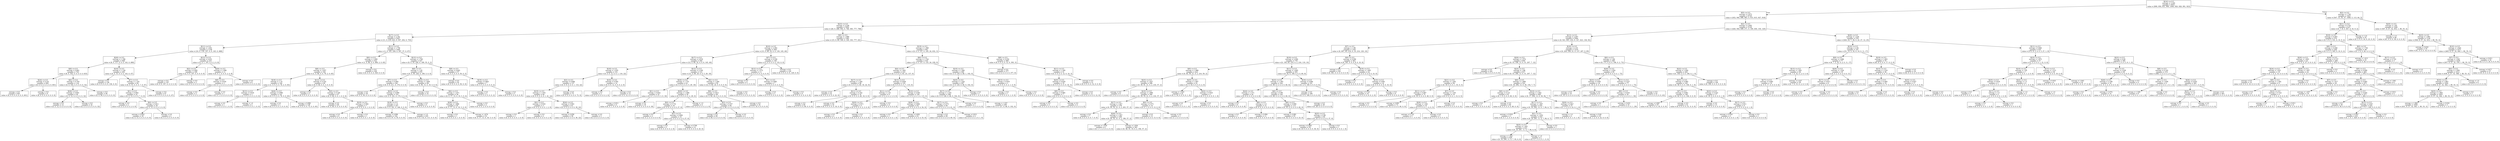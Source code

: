 digraph Tree {
node [shape=box] ;
0 [label="X[14] <= 0.5\nentropy = 3.169\nsamples = 8551\nvalue = [999, 959, 931, 900, 1000, 920, 928, 991, 923]"] ;
1 [label="X[5] <= 0.5\nentropy = 2.973\nsamples = 6730\nvalue = [452, 944, 896, 863, 0, 915, 815, 927, 918]"] ;
0 -> 1 [labeldistance=2.5, labelangle=45, headlabel="True"] ;
2 [label="X[23] <= 0.5\nentropy = 2.538\nsamples = 3592\nvalue = [26, 0, 288, 592, 0, 746, 365, 777, 798]"] ;
1 -> 2 ;
3 [label="X[17] <= 0.5\nentropy = 2.181\nsamples = 2207\nvalue = [11, 0, 219, 423, 0, 597, 202, 0, 755]"] ;
2 -> 3 ;
4 [label="X[11] <= 0.5\nentropy = 1.651\nsamples = 1158\nvalue = [10, 0, 118, 197, 0, 0, 145, 0, 688]"] ;
3 -> 4 ;
5 [label="X[20] <= 0.5\nentropy = 1.186\nsamples = 948\nvalue = [8, 0, 117, 0, 0, 0, 143, 0, 680]"] ;
4 -> 5 ;
6 [label="X[8] <= 0.5\nentropy = 0.661\nsamples = 743\nvalue = [8, 0, 102, 0, 0, 0, 0, 0, 633]"] ;
5 -> 6 ;
7 [label="X[24] <= 0.5\nentropy = 0.101\nsamples = 609\nvalue = [8, 0, 0, 0, 0, 0, 0, 0, 601]"] ;
6 -> 7 ;
8 [label="entropy = 0.0\nsamples = 601\nvalue = [0, 0, 0, 0, 0, 0, 0, 0, 601]"] ;
7 -> 8 ;
9 [label="entropy = 0.0\nsamples = 8\nvalue = [8, 0, 0, 0, 0, 0, 0, 0, 0]"] ;
7 -> 9 ;
10 [label="X[4] <= 0.5\nentropy = 0.793\nsamples = 134\nvalue = [0, 0, 102, 0, 0, 0, 0, 0, 32]"] ;
6 -> 10 ;
11 [label="X[26] <= 0.5\nentropy = 0.845\nsamples = 44\nvalue = [0, 0, 12, 0, 0, 0, 0, 0, 32]"] ;
10 -> 11 ;
12 [label="entropy = 0.0\nsamples = 12\nvalue = [0, 0, 12, 0, 0, 0, 0, 0, 0]"] ;
11 -> 12 ;
13 [label="entropy = 0.0\nsamples = 32\nvalue = [0, 0, 0, 0, 0, 0, 0, 0, 32]"] ;
11 -> 13 ;
14 [label="entropy = 0.0\nsamples = 90\nvalue = [0, 0, 90, 0, 0, 0, 0, 0, 0]"] ;
10 -> 14 ;
15 [label="X[16] <= 0.5\nentropy = 1.126\nsamples = 205\nvalue = [0, 0, 15, 0, 0, 0, 143, 0, 47]"] ;
5 -> 15 ;
16 [label="entropy = 0.0\nsamples = 136\nvalue = [0, 0, 0, 0, 0, 0, 136, 0, 0]"] ;
15 -> 16 ;
17 [label="X[7] <= 0.5\nentropy = 1.191\nsamples = 69\nvalue = [0, 0, 15, 0, 0, 0, 7, 0, 47]"] ;
15 -> 17 ;
18 [label="X[1] <= 0.5\nentropy = 0.902\nsamples = 22\nvalue = [0, 0, 15, 0, 0, 0, 7, 0, 0]"] ;
17 -> 18 ;
19 [label="entropy = 0.0\nsamples = 2\nvalue = [0, 0, 0, 0, 0, 0, 2, 0, 0]"] ;
18 -> 19 ;
20 [label="X[4] <= 0.5\nentropy = 0.811\nsamples = 20\nvalue = [0, 0, 15, 0, 0, 0, 5, 0, 0]"] ;
18 -> 20 ;
21 [label="entropy = 0.852\nsamples = 18\nvalue = [0, 0, 13, 0, 0, 0, 5, 0, 0]"] ;
20 -> 21 ;
22 [label="entropy = 0.0\nsamples = 2\nvalue = [0, 0, 2, 0, 0, 0, 0, 0, 0]"] ;
20 -> 22 ;
23 [label="entropy = 0.0\nsamples = 47\nvalue = [0, 0, 0, 0, 0, 0, 0, 0, 47]"] ;
17 -> 23 ;
24 [label="X[12] <= 0.5\nentropy = 0.431\nsamples = 210\nvalue = [2, 0, 1, 197, 0, 0, 2, 0, 8]"] ;
4 -> 24 ;
25 [label="X[2] <= 0.5\nentropy = 0.081\nsamples = 199\nvalue = [2, 0, 0, 197, 0, 0, 0, 0, 0]"] ;
24 -> 25 ;
26 [label="entropy = 0.0\nsamples = 197\nvalue = [0, 0, 0, 197, 0, 0, 0, 0, 0]"] ;
25 -> 26 ;
27 [label="entropy = 0.0\nsamples = 2\nvalue = [2, 0, 0, 0, 0, 0, 0, 0, 0]"] ;
25 -> 27 ;
28 [label="X[26] <= 0.5\nentropy = 1.096\nsamples = 11\nvalue = [0, 0, 1, 0, 0, 0, 2, 0, 8]"] ;
24 -> 28 ;
29 [label="X[8] <= 0.5\nentropy = 0.918\nsamples = 3\nvalue = [0, 0, 1, 0, 0, 0, 2, 0, 0]"] ;
28 -> 29 ;
30 [label="entropy = 0.0\nsamples = 2\nvalue = [0, 0, 0, 0, 0, 0, 2, 0, 0]"] ;
29 -> 30 ;
31 [label="entropy = 0.0\nsamples = 1\nvalue = [0, 0, 1, 0, 0, 0, 0, 0, 0]"] ;
29 -> 31 ;
32 [label="entropy = 0.0\nsamples = 8\nvalue = [0, 0, 0, 0, 0, 0, 0, 0, 8]"] ;
28 -> 32 ;
33 [label="X[11] <= 0.5\nentropy = 1.756\nsamples = 1049\nvalue = [1, 0, 101, 226, 0, 597, 57, 0, 67]"] ;
3 -> 33 ;
34 [label="X[0] <= 0.5\nentropy = 1.009\nsamples = 522\nvalue = [1, 0, 46, 0, 0, 408, 2, 0, 65]"] ;
33 -> 34 ;
35 [label="X[8] <= 0.5\nentropy = 1.657\nsamples = 193\nvalue = [1, 0, 46, 0, 0, 79, 2, 0, 65]"] ;
34 -> 35 ;
36 [label="X[18] <= 0.5\nentropy = 1.14\nsamples = 144\nvalue = [1, 0, 0, 0, 0, 76, 2, 0, 65]"] ;
35 -> 36 ;
37 [label="X[13] <= 0.5\nentropy = 0.918\nsamples = 3\nvalue = [1, 0, 0, 0, 0, 0, 2, 0, 0]"] ;
36 -> 37 ;
38 [label="entropy = 0.0\nsamples = 1\nvalue = [0, 0, 0, 0, 0, 0, 1, 0, 0]"] ;
37 -> 38 ;
39 [label="entropy = 1.0\nsamples = 2\nvalue = [1, 0, 0, 0, 0, 0, 1, 0, 0]"] ;
37 -> 39 ;
40 [label="X[26] <= 0.5\nentropy = 0.996\nsamples = 141\nvalue = [0, 0, 0, 0, 0, 76, 0, 0, 65]"] ;
36 -> 40 ;
41 [label="entropy = 0.0\nsamples = 3\nvalue = [0, 0, 0, 0, 0, 3, 0, 0, 0]"] ;
40 -> 41 ;
42 [label="entropy = 0.998\nsamples = 138\nvalue = [0, 0, 0, 0, 0, 73, 0, 0, 65]"] ;
40 -> 42 ;
43 [label="X[12] <= 0.5\nentropy = 0.332\nsamples = 49\nvalue = [0, 0, 46, 0, 0, 3, 0, 0, 0]"] ;
35 -> 43 ;
44 [label="entropy = 0.0\nsamples = 2\nvalue = [0, 0, 0, 0, 0, 2, 0, 0, 0]"] ;
43 -> 44 ;
45 [label="X[3] <= 0.5\nentropy = 0.149\nsamples = 47\nvalue = [0, 0, 46, 0, 0, 1, 0, 0, 0]"] ;
43 -> 45 ;
46 [label="entropy = 0.0\nsamples = 40\nvalue = [0, 0, 40, 0, 0, 0, 0, 0, 0]"] ;
45 -> 46 ;
47 [label="X[19] <= 0.5\nentropy = 0.592\nsamples = 7\nvalue = [0, 0, 6, 0, 0, 1, 0, 0, 0]"] ;
45 -> 47 ;
48 [label="entropy = 0.0\nsamples = 6\nvalue = [0, 0, 6, 0, 0, 0, 0, 0, 0]"] ;
47 -> 48 ;
49 [label="entropy = 0.0\nsamples = 1\nvalue = [0, 0, 0, 0, 0, 1, 0, 0, 0]"] ;
47 -> 49 ;
50 [label="entropy = 0.0\nsamples = 329\nvalue = [0, 0, 0, 0, 0, 329, 0, 0, 0]"] ;
34 -> 50 ;
51 [label="X[13] <= 0.5\nentropy = 1.765\nsamples = 527\nvalue = [0, 0, 55, 226, 0, 189, 55, 0, 2]"] ;
33 -> 51 ;
52 [label="X[8] <= 0.5\nentropy = 1.45\nsamples = 470\nvalue = [0, 0, 50, 226, 0, 189, 5, 0, 0]"] ;
51 -> 52 ;
53 [label="X[7] <= 0.5\nentropy = 0.992\nsamples = 381\nvalue = [0, 0, 0, 211, 0, 170, 0, 0, 0]"] ;
52 -> 53 ;
54 [label="entropy = 0.0\nsamples = 50\nvalue = [0, 0, 0, 50, 0, 0, 0, 0, 0]"] ;
53 -> 54 ;
55 [label="X[25] <= 0.5\nentropy = 0.999\nsamples = 331\nvalue = [0, 0, 0, 161, 0, 170, 0, 0, 0]"] ;
53 -> 55 ;
56 [label="X[18] <= 0.5\nentropy = 1.0\nsamples = 327\nvalue = [0, 0, 0, 161, 0, 166, 0, 0, 0]"] ;
55 -> 56 ;
57 [label="entropy = 0.996\nsamples = 102\nvalue = [0, 0, 0, 47, 0, 55, 0, 0, 0]"] ;
56 -> 57 ;
58 [label="entropy = 1.0\nsamples = 225\nvalue = [0, 0, 0, 114, 0, 111, 0, 0, 0]"] ;
56 -> 58 ;
59 [label="entropy = 0.0\nsamples = 4\nvalue = [0, 0, 0, 0, 0, 4, 0, 0, 0]"] ;
55 -> 59 ;
60 [label="X[22] <= 0.5\nentropy = 1.609\nsamples = 89\nvalue = [0, 0, 50, 15, 0, 19, 5, 0, 0]"] ;
52 -> 60 ;
61 [label="entropy = 0.0\nsamples = 33\nvalue = [0, 0, 33, 0, 0, 0, 0, 0, 0]"] ;
60 -> 61 ;
62 [label="X[4] <= 0.5\nentropy = 1.871\nsamples = 56\nvalue = [0, 0, 17, 15, 0, 19, 5, 0, 0]"] ;
60 -> 62 ;
63 [label="X[26] <= 0.5\nentropy = 1.868\nsamples = 54\nvalue = [0, 0, 17, 13, 0, 19, 5, 0, 0]"] ;
62 -> 63 ;
64 [label="entropy = 0.0\nsamples = 1\nvalue = [0, 0, 0, 0, 0, 1, 0, 0, 0]"] ;
63 -> 64 ;
65 [label="entropy = 1.874\nsamples = 53\nvalue = [0, 0, 17, 13, 0, 18, 5, 0, 0]"] ;
63 -> 65 ;
66 [label="entropy = 0.0\nsamples = 2\nvalue = [0, 0, 0, 2, 0, 0, 0, 0, 0]"] ;
62 -> 66 ;
67 [label="X[8] <= 0.5\nentropy = 0.643\nsamples = 57\nvalue = [0, 0, 5, 0, 0, 0, 50, 0, 2]"] ;
51 -> 67 ;
68 [label="entropy = 0.0\nsamples = 50\nvalue = [0, 0, 0, 0, 0, 0, 50, 0, 0]"] ;
67 -> 68 ;
69 [label="X[19] <= 0.5\nentropy = 0.863\nsamples = 7\nvalue = [0, 0, 5, 0, 0, 0, 0, 0, 2]"] ;
67 -> 69 ;
70 [label="entropy = 0.0\nsamples = 2\nvalue = [0, 0, 0, 0, 0, 0, 0, 0, 2]"] ;
69 -> 70 ;
71 [label="entropy = 0.0\nsamples = 5\nvalue = [0, 0, 5, 0, 0, 0, 0, 0, 0]"] ;
69 -> 71 ;
72 [label="X[0] <= 0.5\nentropy = 1.989\nsamples = 1385\nvalue = [15, 0, 69, 169, 0, 149, 163, 777, 43]"] ;
2 -> 72 ;
73 [label="X[10] <= 0.5\nentropy = 2.282\nsamples = 444\nvalue = [15, 0, 69, 32, 0, 4, 139, 145, 40]"] ;
72 -> 73 ;
74 [label="X[17] <= 0.5\nentropy = 2.018\nsamples = 304\nvalue = [12, 0, 69, 32, 0, 0, 6, 145, 40]"] ;
73 -> 74 ;
75 [label="X[18] <= 0.5\nentropy = 1.035\nsamples = 151\nvalue = [0, 0, 0, 12, 0, 0, 1, 116, 22]"] ;
74 -> 75 ;
76 [label="X[3] <= 0.5\nentropy = 0.696\nsamples = 137\nvalue = [0, 0, 0, 0, 0, 0, 1, 114, 22]"] ;
75 -> 76 ;
77 [label="X[19] <= 0.5\nentropy = 1.035\nsamples = 64\nvalue = [0, 0, 0, 0, 0, 0, 1, 41, 22]"] ;
76 -> 77 ;
78 [label="X[2] <= 0.5\nentropy = 0.918\nsamples = 3\nvalue = [0, 0, 0, 0, 0, 0, 1, 2, 0]"] ;
77 -> 78 ;
79 [label="entropy = 0.0\nsamples = 1\nvalue = [0, 0, 0, 0, 0, 0, 1, 0, 0]"] ;
78 -> 79 ;
80 [label="entropy = 0.0\nsamples = 2\nvalue = [0, 0, 0, 0, 0, 0, 0, 2, 0]"] ;
78 -> 80 ;
81 [label="X[24] <= 0.5\nentropy = 0.943\nsamples = 61\nvalue = [0, 0, 0, 0, 0, 0, 0, 39, 22]"] ;
77 -> 81 ;
82 [label="entropy = 0.958\nsamples = 58\nvalue = [0, 0, 0, 0, 0, 0, 0, 36, 22]"] ;
81 -> 82 ;
83 [label="entropy = 0.0\nsamples = 3\nvalue = [0, 0, 0, 0, 0, 0, 0, 3, 0]"] ;
81 -> 83 ;
84 [label="entropy = 0.0\nsamples = 73\nvalue = [0, 0, 0, 0, 0, 0, 0, 73, 0]"] ;
76 -> 84 ;
85 [label="X[16] <= 0.5\nentropy = 0.592\nsamples = 14\nvalue = [0, 0, 0, 12, 0, 0, 0, 2, 0]"] ;
75 -> 85 ;
86 [label="entropy = 0.0\nsamples = 2\nvalue = [0, 0, 0, 0, 0, 0, 0, 2, 0]"] ;
85 -> 86 ;
87 [label="entropy = 0.0\nsamples = 12\nvalue = [0, 0, 0, 12, 0, 0, 0, 0, 0]"] ;
85 -> 87 ;
88 [label="X[12] <= 0.5\nentropy = 2.169\nsamples = 153\nvalue = [12, 0, 69, 20, 0, 0, 5, 29, 18]"] ;
74 -> 88 ;
89 [label="X[24] <= 0.5\nentropy = 1.733\nsamples = 61\nvalue = [0, 0, 9, 0, 0, 0, 5, 29, 18]"] ;
88 -> 89 ;
90 [label="X[1] <= 0.5\nentropy = 0.832\nsamples = 22\nvalue = [0, 0, 1, 0, 0, 0, 3, 0, 18]"] ;
89 -> 90 ;
91 [label="entropy = 0.811\nsamples = 4\nvalue = [0, 0, 1, 0, 0, 0, 3, 0, 0]"] ;
90 -> 91 ;
92 [label="entropy = 0.0\nsamples = 18\nvalue = [0, 0, 0, 0, 0, 0, 0, 0, 18]"] ;
90 -> 92 ;
93 [label="X[20] <= 0.5\nentropy = 1.006\nsamples = 39\nvalue = [0, 0, 8, 0, 0, 0, 2, 29, 0]"] ;
89 -> 93 ;
94 [label="X[4] <= 0.5\nentropy = 0.776\nsamples = 35\nvalue = [0, 0, 8, 0, 0, 0, 0, 27, 0]"] ;
93 -> 94 ;
95 [label="entropy = 0.0\nsamples = 2\nvalue = [0, 0, 2, 0, 0, 0, 0, 0, 0]"] ;
94 -> 95 ;
96 [label="X[1] <= 0.5\nentropy = 0.684\nsamples = 33\nvalue = [0, 0, 6, 0, 0, 0, 0, 27, 0]"] ;
94 -> 96 ;
97 [label="entropy = 0.0\nsamples = 2\nvalue = [0, 0, 0, 0, 0, 0, 0, 2, 0]"] ;
96 -> 97 ;
98 [label="entropy = 0.709\nsamples = 31\nvalue = [0, 0, 6, 0, 0, 0, 0, 25, 0]"] ;
96 -> 98 ;
99 [label="entropy = 1.0\nsamples = 4\nvalue = [0, 0, 0, 0, 0, 0, 2, 2, 0]"] ;
93 -> 99 ;
100 [label="X[2] <= 0.5\nentropy = 1.264\nsamples = 92\nvalue = [12, 0, 60, 20, 0, 0, 0, 0, 0]"] ;
88 -> 100 ;
101 [label="X[6] <= 0.5\nentropy = 0.811\nsamples = 80\nvalue = [0, 0, 60, 20, 0, 0, 0, 0, 0]"] ;
100 -> 101 ;
102 [label="X[3] <= 0.5\nentropy = 0.337\nsamples = 64\nvalue = [0, 0, 60, 4, 0, 0, 0, 0, 0]"] ;
101 -> 102 ;
103 [label="entropy = 0.0\nsamples = 60\nvalue = [0, 0, 60, 0, 0, 0, 0, 0, 0]"] ;
102 -> 103 ;
104 [label="entropy = 0.0\nsamples = 4\nvalue = [0, 0, 0, 4, 0, 0, 0, 0, 0]"] ;
102 -> 104 ;
105 [label="entropy = 0.0\nsamples = 16\nvalue = [0, 0, 0, 16, 0, 0, 0, 0, 0]"] ;
101 -> 105 ;
106 [label="entropy = 0.0\nsamples = 12\nvalue = [12, 0, 0, 0, 0, 0, 0, 0, 0]"] ;
100 -> 106 ;
107 [label="X[7] <= 0.5\nentropy = 0.336\nsamples = 140\nvalue = [3, 0, 0, 0, 0, 4, 133, 0, 0]"] ;
73 -> 107 ;
108 [label="X[12] <= 0.5\nentropy = 1.573\nsamples = 11\nvalue = [3, 0, 0, 0, 0, 4, 4, 0, 0]"] ;
107 -> 108 ;
109 [label="entropy = 0.0\nsamples = 4\nvalue = [0, 0, 0, 0, 0, 4, 0, 0, 0]"] ;
108 -> 109 ;
110 [label="X[1] <= 0.5\nentropy = 0.985\nsamples = 7\nvalue = [3, 0, 0, 0, 0, 0, 4, 0, 0]"] ;
108 -> 110 ;
111 [label="entropy = 0.0\nsamples = 3\nvalue = [3, 0, 0, 0, 0, 0, 0, 0, 0]"] ;
110 -> 111 ;
112 [label="entropy = 0.0\nsamples = 4\nvalue = [0, 0, 0, 0, 0, 0, 4, 0, 0]"] ;
110 -> 112 ;
113 [label="entropy = 0.0\nsamples = 129\nvalue = [0, 0, 0, 0, 0, 0, 129, 0, 0]"] ;
107 -> 113 ;
114 [label="X[19] <= 0.5\nentropy = 1.368\nsamples = 941\nvalue = [0, 0, 0, 137, 0, 145, 24, 632, 3]"] ;
72 -> 114 ;
115 [label="X[6] <= 0.5\nentropy = 1.724\nsamples = 533\nvalue = [0, 0, 0, 137, 0, 133, 24, 239, 0]"] ;
114 -> 115 ;
116 [label="X[4] <= 0.5\nentropy = 1.461\nsamples = 233\nvalue = [0, 0, 0, 8, 0, 65, 23, 137, 0]"] ;
115 -> 116 ;
117 [label="X[17] <= 0.5\nentropy = 1.344\nsamples = 98\nvalue = [0, 0, 0, 0, 0, 60, 16, 22, 0]"] ;
116 -> 117 ;
118 [label="entropy = 0.0\nsamples = 22\nvalue = [0, 0, 0, 0, 0, 0, 0, 22, 0]"] ;
117 -> 118 ;
119 [label="X[11] <= 0.5\nentropy = 0.742\nsamples = 76\nvalue = [0, 0, 0, 0, 0, 60, 16, 0, 0]"] ;
117 -> 119 ;
120 [label="entropy = 0.0\nsamples = 60\nvalue = [0, 0, 0, 0, 0, 60, 0, 0, 0]"] ;
119 -> 120 ;
121 [label="entropy = 0.0\nsamples = 16\nvalue = [0, 0, 0, 0, 0, 0, 16, 0, 0]"] ;
119 -> 121 ;
122 [label="X[13] <= 0.5\nentropy = 0.836\nsamples = 135\nvalue = [0, 0, 0, 8, 0, 5, 7, 115, 0]"] ;
116 -> 122 ;
123 [label="X[11] <= 0.5\nentropy = 1.53\nsamples = 9\nvalue = [0, 0, 0, 4, 0, 2, 3, 0, 0]"] ;
122 -> 123 ;
124 [label="X[20] <= 0.5\nentropy = 0.971\nsamples = 5\nvalue = [0, 0, 0, 0, 0, 2, 3, 0, 0]"] ;
123 -> 124 ;
125 [label="entropy = 0.0\nsamples = 2\nvalue = [0, 0, 0, 0, 0, 2, 0, 0, 0]"] ;
124 -> 125 ;
126 [label="entropy = 0.0\nsamples = 3\nvalue = [0, 0, 0, 0, 0, 0, 3, 0, 0]"] ;
124 -> 126 ;
127 [label="entropy = 0.0\nsamples = 4\nvalue = [0, 0, 0, 4, 0, 0, 0, 0, 0]"] ;
123 -> 127 ;
128 [label="X[10] <= 0.5\nentropy = 0.565\nsamples = 126\nvalue = [0, 0, 0, 4, 0, 3, 4, 115, 0]"] ;
122 -> 128 ;
129 [label="X[26] <= 0.5\nentropy = 0.684\nsamples = 62\nvalue = [0, 0, 0, 4, 0, 0, 4, 54, 0]"] ;
128 -> 129 ;
130 [label="entropy = 0.0\nsamples = 1\nvalue = [0, 0, 0, 0, 0, 0, 0, 1, 0]"] ;
129 -> 130 ;
131 [label="entropy = 0.692\nsamples = 61\nvalue = [0, 0, 0, 4, 0, 0, 4, 53, 0]"] ;
129 -> 131 ;
132 [label="X[17] <= 0.5\nentropy = 0.273\nsamples = 64\nvalue = [0, 0, 0, 0, 0, 3, 0, 61, 0]"] ;
128 -> 132 ;
133 [label="entropy = 0.0\nsamples = 60\nvalue = [0, 0, 0, 0, 0, 0, 0, 60, 0]"] ;
132 -> 133 ;
134 [label="entropy = 0.811\nsamples = 4\nvalue = [0, 0, 0, 0, 0, 3, 0, 1, 0]"] ;
132 -> 134 ;
135 [label="X[10] <= 0.5\nentropy = 1.566\nsamples = 300\nvalue = [0, 0, 0, 129, 0, 68, 1, 102, 0]"] ;
115 -> 135 ;
136 [label="X[25] <= 0.5\nentropy = 1.534\nsamples = 297\nvalue = [0, 0, 0, 129, 0, 66, 0, 102, 0]"] ;
135 -> 136 ;
137 [label="X[17] <= 0.5\nentropy = 1.535\nsamples = 296\nvalue = [0, 0, 0, 128, 0, 66, 0, 102, 0]"] ;
136 -> 137 ;
138 [label="entropy = 0.0\nsamples = 1\nvalue = [0, 0, 0, 1, 0, 0, 0, 0, 0]"] ;
137 -> 138 ;
139 [label="entropy = 1.537\nsamples = 295\nvalue = [0, 0, 0, 127, 0, 66, 0, 102, 0]"] ;
137 -> 139 ;
140 [label="entropy = 0.0\nsamples = 1\nvalue = [0, 0, 0, 1, 0, 0, 0, 0, 0]"] ;
136 -> 140 ;
141 [label="X[13] <= 0.5\nentropy = 0.918\nsamples = 3\nvalue = [0, 0, 0, 0, 0, 2, 1, 0, 0]"] ;
135 -> 141 ;
142 [label="entropy = 0.0\nsamples = 1\nvalue = [0, 0, 0, 0, 0, 0, 1, 0, 0]"] ;
141 -> 142 ;
143 [label="entropy = 0.0\nsamples = 2\nvalue = [0, 0, 0, 0, 0, 2, 0, 0, 0]"] ;
141 -> 143 ;
144 [label="X[8] <= 0.5\nentropy = 0.254\nsamples = 408\nvalue = [0, 0, 0, 0, 0, 12, 0, 393, 3]"] ;
114 -> 144 ;
145 [label="entropy = 0.0\nsamples = 377\nvalue = [0, 0, 0, 0, 0, 0, 0, 377, 0]"] ;
144 -> 145 ;
146 [label="X[11] <= 0.5\nentropy = 1.349\nsamples = 31\nvalue = [0, 0, 0, 0, 0, 12, 0, 16, 3]"] ;
144 -> 146 ;
147 [label="X[25] <= 0.5\nentropy = 0.629\nsamples = 19\nvalue = [0, 0, 0, 0, 0, 0, 0, 16, 3]"] ;
146 -> 147 ;
148 [label="X[9] <= 0.5\nentropy = 0.985\nsamples = 7\nvalue = [0, 0, 0, 0, 0, 0, 0, 4, 3]"] ;
147 -> 148 ;
149 [label="entropy = 0.0\nsamples = 3\nvalue = [0, 0, 0, 0, 0, 0, 0, 0, 3]"] ;
148 -> 149 ;
150 [label="entropy = 0.0\nsamples = 4\nvalue = [0, 0, 0, 0, 0, 0, 0, 4, 0]"] ;
148 -> 150 ;
151 [label="entropy = 0.0\nsamples = 12\nvalue = [0, 0, 0, 0, 0, 0, 0, 12, 0]"] ;
147 -> 151 ;
152 [label="entropy = 0.0\nsamples = 12\nvalue = [0, 0, 0, 0, 0, 12, 0, 0, 0]"] ;
146 -> 152 ;
153 [label="X[2] <= 0.5\nentropy = 2.695\nsamples = 3138\nvalue = [426, 944, 608, 271, 0, 169, 450, 150, 120]"] ;
1 -> 153 ;
154 [label="X[13] <= 0.5\nentropy = 2.407\nsamples = 2560\nvalue = [0, 921, 601, 235, 0, 147, 423, 138, 95]"] ;
153 -> 154 ;
155 [label="X[7] <= 0.5\nentropy = 1.98\nsamples = 1341\nvalue = [0, 697, 65, 214, 0, 10, 216, 129, 10]"] ;
154 -> 155 ;
156 [label="X[19] <= 0.5\nentropy = 2.304\nsamples = 778\nvalue = [0, 156, 65, 210, 0, 2, 216, 119, 10]"] ;
155 -> 156 ;
157 [label="X[9] <= 0.5\nentropy = 1.988\nsamples = 423\nvalue = [0, 64, 59, 21, 0, 2, 216, 59, 2]"] ;
156 -> 157 ;
158 [label="X[23] <= 0.5\nentropy = 1.927\nsamples = 398\nvalue = [0, 59, 41, 21, 0, 2, 216, 57, 2]"] ;
157 -> 158 ;
159 [label="entropy = 0.0\nsamples = 8\nvalue = [0, 0, 8, 0, 0, 0, 0, 0, 0]"] ;
158 -> 159 ;
160 [label="X[10] <= 0.5\nentropy = 1.896\nsamples = 390\nvalue = [0, 59, 33, 21, 0, 2, 216, 57, 2]"] ;
158 -> 160 ;
161 [label="X[17] <= 0.5\nentropy = 1.927\nsamples = 376\nvalue = [0, 59, 32, 21, 0, 2, 203, 57, 2]"] ;
160 -> 161 ;
162 [label="entropy = 0.0\nsamples = 7\nvalue = [0, 0, 0, 0, 0, 0, 7, 0, 0]"] ;
161 -> 162 ;
163 [label="X[26] <= 0.5\nentropy = 1.947\nsamples = 369\nvalue = [0, 59, 32, 21, 0, 2, 196, 57, 2]"] ;
161 -> 163 ;
164 [label="entropy = 1.918\nsamples = 6\nvalue = [0, 1, 1, 2, 0, 0, 2, 0, 0]"] ;
163 -> 164 ;
165 [label="entropy = 1.934\nsamples = 363\nvalue = [0, 58, 31, 19, 0, 2, 194, 57, 2]"] ;
163 -> 165 ;
166 [label="X[0] <= 0.5\nentropy = 0.371\nsamples = 14\nvalue = [0, 0, 1, 0, 0, 0, 13, 0, 0]"] ;
160 -> 166 ;
167 [label="entropy = 0.0\nsamples = 13\nvalue = [0, 0, 0, 0, 0, 0, 13, 0, 0]"] ;
166 -> 167 ;
168 [label="entropy = 0.0\nsamples = 1\nvalue = [0, 0, 1, 0, 0, 0, 0, 0, 0]"] ;
166 -> 168 ;
169 [label="X[25] <= 0.5\nentropy = 1.097\nsamples = 25\nvalue = [0, 5, 18, 0, 0, 0, 0, 2, 0]"] ;
157 -> 169 ;
170 [label="entropy = 1.023\nsamples = 22\nvalue = [0, 5, 16, 0, 0, 0, 0, 1, 0]"] ;
169 -> 170 ;
171 [label="X[22] <= 0.5\nentropy = 0.918\nsamples = 3\nvalue = [0, 0, 2, 0, 0, 0, 0, 1, 0]"] ;
169 -> 171 ;
172 [label="entropy = 0.0\nsamples = 1\nvalue = [0, 0, 0, 0, 0, 0, 0, 1, 0]"] ;
171 -> 172 ;
173 [label="entropy = 0.0\nsamples = 2\nvalue = [0, 0, 2, 0, 0, 0, 0, 0, 0]"] ;
171 -> 173 ;
174 [label="X[11] <= 0.5\nentropy = 1.645\nsamples = 355\nvalue = [0, 92, 6, 189, 0, 0, 0, 60, 8]"] ;
156 -> 174 ;
175 [label="X[23] <= 0.5\nentropy = 1.393\nsamples = 164\nvalue = [0, 90, 6, 0, 0, 0, 0, 60, 8]"] ;
174 -> 175 ;
176 [label="X[24] <= 0.5\nentropy = 1.571\nsamples = 20\nvalue = [0, 6, 6, 0, 0, 0, 0, 0, 8]"] ;
175 -> 176 ;
177 [label="entropy = 0.0\nsamples = 8\nvalue = [0, 0, 0, 0, 0, 0, 0, 0, 8]"] ;
176 -> 177 ;
178 [label="X[8] <= 0.5\nentropy = 1.0\nsamples = 12\nvalue = [0, 6, 6, 0, 0, 0, 0, 0, 0]"] ;
176 -> 178 ;
179 [label="entropy = 0.0\nsamples = 1\nvalue = [0, 1, 0, 0, 0, 0, 0, 0, 0]"] ;
178 -> 179 ;
180 [label="entropy = 0.994\nsamples = 11\nvalue = [0, 5, 6, 0, 0, 0, 0, 0, 0]"] ;
178 -> 180 ;
181 [label="X[0] <= 0.5\nentropy = 0.98\nsamples = 144\nvalue = [0, 84, 0, 0, 0, 0, 0, 60, 0]"] ;
175 -> 181 ;
182 [label="X[6] <= 0.5\nentropy = 0.999\nsamples = 115\nvalue = [0, 55, 0, 0, 0, 0, 0, 60, 0]"] ;
181 -> 182 ;
183 [label="entropy = 0.981\nsamples = 55\nvalue = [0, 32, 0, 0, 0, 0, 0, 23, 0]"] ;
182 -> 183 ;
184 [label="X[25] <= 0.5\nentropy = 0.96\nsamples = 60\nvalue = [0, 23, 0, 0, 0, 0, 0, 37, 0]"] ;
182 -> 184 ;
185 [label="entropy = 0.965\nsamples = 59\nvalue = [0, 23, 0, 0, 0, 0, 0, 36, 0]"] ;
184 -> 185 ;
186 [label="entropy = 0.0\nsamples = 1\nvalue = [0, 0, 0, 0, 0, 0, 0, 1, 0]"] ;
184 -> 186 ;
187 [label="entropy = 0.0\nsamples = 29\nvalue = [0, 29, 0, 0, 0, 0, 0, 0, 0]"] ;
181 -> 187 ;
188 [label="X[16] <= 0.5\nentropy = 0.084\nsamples = 191\nvalue = [0, 2, 0, 189, 0, 0, 0, 0, 0]"] ;
174 -> 188 ;
189 [label="entropy = 0.0\nsamples = 189\nvalue = [0, 0, 0, 189, 0, 0, 0, 0, 0]"] ;
188 -> 189 ;
190 [label="entropy = 0.0\nsamples = 2\nvalue = [0, 2, 0, 0, 0, 0, 0, 0, 0]"] ;
188 -> 190 ;
191 [label="X[0] <= 0.5\nentropy = 0.296\nsamples = 563\nvalue = [0, 541, 0, 4, 0, 8, 0, 10, 0]"] ;
155 -> 191 ;
192 [label="entropy = 0.0\nsamples = 541\nvalue = [0, 541, 0, 0, 0, 0, 0, 0, 0]"] ;
191 -> 192 ;
193 [label="X[19] <= 0.5\nentropy = 1.495\nsamples = 22\nvalue = [0, 0, 0, 4, 0, 8, 0, 10, 0]"] ;
191 -> 193 ;
194 [label="entropy = 0.0\nsamples = 4\nvalue = [0, 0, 0, 4, 0, 0, 0, 0, 0]"] ;
193 -> 194 ;
195 [label="X[10] <= 0.5\nentropy = 0.991\nsamples = 18\nvalue = [0, 0, 0, 0, 0, 8, 0, 10, 0]"] ;
193 -> 195 ;
196 [label="entropy = 0.722\nsamples = 10\nvalue = [0, 0, 0, 0, 0, 8, 0, 2, 0]"] ;
195 -> 196 ;
197 [label="entropy = 0.0\nsamples = 8\nvalue = [0, 0, 0, 0, 0, 0, 0, 8, 0]"] ;
195 -> 197 ;
198 [label="X[18] <= 0.5\nentropy = 2.18\nsamples = 1219\nvalue = [0, 224, 536, 21, 0, 137, 207, 9, 85]"] ;
154 -> 198 ;
199 [label="X[20] <= 0.5\nentropy = 1.574\nsamples = 859\nvalue = [0, 53, 536, 13, 0, 31, 207, 7, 12]"] ;
198 -> 199 ;
200 [label="entropy = 0.0\nsamples = 242\nvalue = [0, 0, 242, 0, 0, 0, 0, 0, 0]"] ;
199 -> 200 ;
201 [label="X[23] <= 0.5\nentropy = 1.86\nsamples = 617\nvalue = [0, 53, 294, 13, 0, 31, 207, 7, 12]"] ;
199 -> 201 ;
202 [label="X[21] <= 0.5\nentropy = 1.292\nsamples = 94\nvalue = [0, 35, 0, 0, 0, 1, 53, 0, 5]"] ;
201 -> 202 ;
203 [label="X[11] <= 0.5\nentropy = 0.997\nsamples = 75\nvalue = [0, 35, 0, 0, 0, 0, 40, 0, 0]"] ;
202 -> 203 ;
204 [label="entropy = 0.0\nsamples = 2\nvalue = [0, 2, 0, 0, 0, 0, 0, 0, 0]"] ;
203 -> 204 ;
205 [label="entropy = 0.993\nsamples = 73\nvalue = [0, 33, 0, 0, 0, 0, 40, 0, 0]"] ;
203 -> 205 ;
206 [label="X[7] <= 0.5\nentropy = 1.105\nsamples = 19\nvalue = [0, 0, 0, 0, 0, 1, 13, 0, 5]"] ;
202 -> 206 ;
207 [label="X[26] <= 0.5\nentropy = 1.361\nsamples = 10\nvalue = [0, 0, 0, 0, 0, 1, 4, 0, 5]"] ;
206 -> 207 ;
208 [label="entropy = 0.722\nsamples = 5\nvalue = [0, 0, 0, 0, 0, 1, 4, 0, 0]"] ;
207 -> 208 ;
209 [label="entropy = 0.0\nsamples = 5\nvalue = [0, 0, 0, 0, 0, 0, 0, 0, 5]"] ;
207 -> 209 ;
210 [label="entropy = 0.0\nsamples = 9\nvalue = [0, 0, 0, 0, 0, 0, 9, 0, 0]"] ;
206 -> 210 ;
211 [label="X[8] <= 0.5\nentropy = 1.689\nsamples = 523\nvalue = [0, 18, 294, 13, 0, 30, 154, 7, 7]"] ;
201 -> 211 ;
212 [label="X[0] <= 0.5\nentropy = 0.121\nsamples = 61\nvalue = [0, 1, 0, 0, 0, 0, 60, 0, 0]"] ;
211 -> 212 ;
213 [label="entropy = 0.0\nsamples = 1\nvalue = [0, 1, 0, 0, 0, 0, 0, 0, 0]"] ;
212 -> 213 ;
214 [label="entropy = 0.0\nsamples = 60\nvalue = [0, 0, 0, 0, 0, 0, 60, 0, 0]"] ;
212 -> 214 ;
215 [label="X[10] <= 0.5\nentropy = 1.642\nsamples = 462\nvalue = [0, 17, 294, 13, 0, 30, 94, 7, 7]"] ;
211 -> 215 ;
216 [label="X[17] <= 0.5\nentropy = 1.467\nsamples = 435\nvalue = [0, 16, 292, 13, 0, 7, 94, 6, 7]"] ;
215 -> 216 ;
217 [label="entropy = 0.918\nsamples = 3\nvalue = [0, 0, 1, 2, 0, 0, 0, 0, 0]"] ;
216 -> 217 ;
218 [label="X[1] <= 0.5\nentropy = 1.452\nsamples = 432\nvalue = [0, 16, 291, 11, 0, 7, 94, 6, 7]"] ;
216 -> 218 ;
219 [label="X[25] <= 0.5\nentropy = 1.441\nsamples = 431\nvalue = [0, 16, 291, 11, 0, 7, 94, 6, 6]"] ;
218 -> 219 ;
220 [label="entropy = 1.442\nsamples = 429\nvalue = [0, 16, 290, 11, 0, 7, 93, 6, 6]"] ;
219 -> 220 ;
221 [label="entropy = 1.0\nsamples = 2\nvalue = [0, 0, 1, 0, 0, 0, 1, 0, 0]"] ;
219 -> 221 ;
222 [label="entropy = 0.0\nsamples = 1\nvalue = [0, 0, 0, 0, 0, 0, 0, 0, 1]"] ;
218 -> 222 ;
223 [label="X[26] <= 0.5\nentropy = 0.827\nsamples = 27\nvalue = [0, 1, 2, 0, 0, 23, 0, 1, 0]"] ;
215 -> 223 ;
224 [label="entropy = 1.0\nsamples = 2\nvalue = [0, 0, 0, 0, 0, 1, 0, 1, 0]"] ;
223 -> 224 ;
225 [label="entropy = 0.64\nsamples = 25\nvalue = [0, 1, 2, 0, 0, 22, 0, 0, 0]"] ;
223 -> 225 ;
226 [label="X[0] <= 0.5\nentropy = 1.66\nsamples = 360\nvalue = [0, 171, 0, 8, 0, 106, 0, 2, 73]"] ;
198 -> 226 ;
227 [label="X[26] <= 0.5\nentropy = 1.054\nsamples = 95\nvalue = [0, 13, 0, 8, 0, 0, 0, 1, 73]"] ;
226 -> 227 ;
228 [label="X[23] <= 0.5\nentropy = 0.991\nsamples = 18\nvalue = [0, 10, 0, 8, 0, 0, 0, 0, 0]"] ;
227 -> 228 ;
229 [label="entropy = 0.0\nsamples = 10\nvalue = [0, 10, 0, 0, 0, 0, 0, 0, 0]"] ;
228 -> 229 ;
230 [label="entropy = 0.0\nsamples = 8\nvalue = [0, 0, 0, 8, 0, 0, 0, 0, 0]"] ;
228 -> 230 ;
231 [label="X[11] <= 0.5\nentropy = 0.337\nsamples = 77\nvalue = [0, 3, 0, 0, 0, 0, 0, 1, 73]"] ;
227 -> 231 ;
232 [label="X[8] <= 0.5\nentropy = 0.618\nsamples = 34\nvalue = [0, 3, 0, 0, 0, 0, 0, 1, 30]"] ;
231 -> 232 ;
233 [label="entropy = 0.0\nsamples = 1\nvalue = [0, 0, 0, 0, 0, 0, 0, 0, 1]"] ;
232 -> 233 ;
234 [label="entropy = 0.631\nsamples = 33\nvalue = [0, 3, 0, 0, 0, 0, 0, 1, 29]"] ;
232 -> 234 ;
235 [label="entropy = 0.0\nsamples = 43\nvalue = [0, 0, 0, 0, 0, 0, 0, 0, 43]"] ;
231 -> 235 ;
236 [label="X[22] <= 0.5\nentropy = 1.004\nsamples = 265\nvalue = [0, 158, 0, 0, 0, 106, 0, 1, 0]"] ;
226 -> 236 ;
237 [label="X[25] <= 0.5\nentropy = 0.985\nsamples = 165\nvalue = [0, 58, 0, 0, 0, 106, 0, 1, 0]"] ;
236 -> 237 ;
238 [label="X[7] <= 0.5\nentropy = 0.861\nsamples = 148\nvalue = [0, 42, 0, 0, 0, 106, 0, 0, 0]"] ;
237 -> 238 ;
239 [label="entropy = 0.987\nsamples = 97\nvalue = [0, 42, 0, 0, 0, 55, 0, 0, 0]"] ;
238 -> 239 ;
240 [label="entropy = 0.0\nsamples = 51\nvalue = [0, 0, 0, 0, 0, 51, 0, 0, 0]"] ;
238 -> 240 ;
241 [label="X[23] <= 0.5\nentropy = 0.323\nsamples = 17\nvalue = [0, 16, 0, 0, 0, 0, 0, 1, 0]"] ;
237 -> 241 ;
242 [label="entropy = 0.0\nsamples = 13\nvalue = [0, 13, 0, 0, 0, 0, 0, 0, 0]"] ;
241 -> 242 ;
243 [label="X[17] <= 0.5\nentropy = 0.811\nsamples = 4\nvalue = [0, 3, 0, 0, 0, 0, 0, 1, 0]"] ;
241 -> 243 ;
244 [label="entropy = 0.918\nsamples = 3\nvalue = [0, 2, 0, 0, 0, 0, 0, 1, 0]"] ;
243 -> 244 ;
245 [label="entropy = 0.0\nsamples = 1\nvalue = [0, 1, 0, 0, 0, 0, 0, 0, 0]"] ;
243 -> 245 ;
246 [label="entropy = 0.0\nsamples = 100\nvalue = [0, 100, 0, 0, 0, 0, 0, 0, 0]"] ;
236 -> 246 ;
247 [label="X[20] <= 0.5\nentropy = 1.534\nsamples = 578\nvalue = [426, 23, 7, 36, 0, 22, 27, 12, 25]"] ;
153 -> 247 ;
248 [label="X[10] <= 0.5\nentropy = 2.45\nsamples = 147\nvalue = [51, 15, 2, 32, 0, 19, 0, 11, 17]"] ;
247 -> 248 ;
249 [label="X[9] <= 0.5\nentropy = 2.284\nsamples = 77\nvalue = [6, 7, 2, 32, 0, 2, 0, 11, 17]"] ;
248 -> 249 ;
250 [label="X[13] <= 0.5\nentropy = 1.991\nsamples = 58\nvalue = [6, 7, 0, 32, 0, 2, 0, 5, 6]"] ;
249 -> 250 ;
251 [label="X[17] <= 0.5\nentropy = 0.485\nsamples = 19\nvalue = [2, 0, 0, 17, 0, 0, 0, 0, 0]"] ;
250 -> 251 ;
252 [label="entropy = 0.0\nsamples = 2\nvalue = [2, 0, 0, 0, 0, 0, 0, 0, 0]"] ;
251 -> 252 ;
253 [label="entropy = 0.0\nsamples = 17\nvalue = [0, 0, 0, 17, 0, 0, 0, 0, 0]"] ;
251 -> 253 ;
254 [label="entropy = 2.327\nsamples = 39\nvalue = [4, 7, 0, 15, 0, 2, 0, 5, 6]"] ;
250 -> 254 ;
255 [label="X[26] <= 0.5\nentropy = 1.324\nsamples = 19\nvalue = [0, 0, 2, 0, 0, 0, 0, 6, 11]"] ;
249 -> 255 ;
256 [label="X[17] <= 0.5\nentropy = 0.811\nsamples = 8\nvalue = [0, 0, 2, 0, 0, 0, 0, 6, 0]"] ;
255 -> 256 ;
257 [label="entropy = 0.0\nsamples = 6\nvalue = [0, 0, 0, 0, 0, 0, 0, 6, 0]"] ;
256 -> 257 ;
258 [label="entropy = 0.0\nsamples = 2\nvalue = [0, 0, 2, 0, 0, 0, 0, 0, 0]"] ;
256 -> 258 ;
259 [label="entropy = 0.0\nsamples = 11\nvalue = [0, 0, 0, 0, 0, 0, 0, 0, 11]"] ;
255 -> 259 ;
260 [label="X[19] <= 0.5\nentropy = 1.263\nsamples = 70\nvalue = [45, 8, 0, 0, 0, 17, 0, 0, 0]"] ;
248 -> 260 ;
261 [label="X[15] <= 0.5\nentropy = 1.516\nsamples = 36\nvalue = [11, 8, 0, 0, 0, 17, 0, 0, 0]"] ;
260 -> 261 ;
262 [label="X[7] <= 0.5\nentropy = 0.485\nsamples = 19\nvalue = [0, 2, 0, 0, 0, 17, 0, 0, 0]"] ;
261 -> 262 ;
263 [label="entropy = 0.0\nsamples = 17\nvalue = [0, 0, 0, 0, 0, 17, 0, 0, 0]"] ;
262 -> 263 ;
264 [label="entropy = 0.0\nsamples = 2\nvalue = [0, 2, 0, 0, 0, 0, 0, 0, 0]"] ;
262 -> 264 ;
265 [label="X[25] <= 0.5\nentropy = 0.937\nsamples = 17\nvalue = [11, 6, 0, 0, 0, 0, 0, 0, 0]"] ;
261 -> 265 ;
266 [label="entropy = 0.0\nsamples = 6\nvalue = [0, 6, 0, 0, 0, 0, 0, 0, 0]"] ;
265 -> 266 ;
267 [label="entropy = 0.0\nsamples = 11\nvalue = [11, 0, 0, 0, 0, 0, 0, 0, 0]"] ;
265 -> 267 ;
268 [label="entropy = 0.0\nsamples = 34\nvalue = [34, 0, 0, 0, 0, 0, 0, 0, 0]"] ;
260 -> 268 ;
269 [label="X[11] <= 0.5\nentropy = 0.846\nsamples = 431\nvalue = [375, 8, 5, 4, 0, 3, 27, 1, 8]"] ;
247 -> 269 ;
270 [label="X[23] <= 0.5\nentropy = 1.875\nsamples = 37\nvalue = [2, 5, 2, 0, 0, 1, 21, 0, 6]"] ;
269 -> 270 ;
271 [label="X[10] <= 0.5\nentropy = 1.95\nsamples = 7\nvalue = [2, 0, 2, 0, 0, 1, 2, 0, 0]"] ;
270 -> 271 ;
272 [label="X[25] <= 0.5\nentropy = 0.918\nsamples = 3\nvalue = [1, 0, 0, 0, 0, 0, 2, 0, 0]"] ;
271 -> 272 ;
273 [label="entropy = 0.0\nsamples = 1\nvalue = [0, 0, 0, 0, 0, 0, 1, 0, 0]"] ;
272 -> 273 ;
274 [label="X[17] <= 0.5\nentropy = 1.0\nsamples = 2\nvalue = [1, 0, 0, 0, 0, 0, 1, 0, 0]"] ;
272 -> 274 ;
275 [label="entropy = 0.0\nsamples = 1\nvalue = [0, 0, 0, 0, 0, 0, 1, 0, 0]"] ;
274 -> 275 ;
276 [label="entropy = 0.0\nsamples = 1\nvalue = [1, 0, 0, 0, 0, 0, 0, 0, 0]"] ;
274 -> 276 ;
277 [label="X[22] <= 0.5\nentropy = 1.5\nsamples = 4\nvalue = [1, 0, 2, 0, 0, 1, 0, 0, 0]"] ;
271 -> 277 ;
278 [label="entropy = 1.0\nsamples = 2\nvalue = [0, 0, 1, 0, 0, 1, 0, 0, 0]"] ;
277 -> 278 ;
279 [label="entropy = 1.0\nsamples = 2\nvalue = [1, 0, 1, 0, 0, 0, 0, 0, 0]"] ;
277 -> 279 ;
280 [label="X[13] <= 0.5\nentropy = 1.313\nsamples = 30\nvalue = [0, 5, 0, 0, 0, 0, 19, 0, 6]"] ;
270 -> 280 ;
281 [label="entropy = 0.918\nsamples = 6\nvalue = [0, 4, 0, 0, 0, 0, 2, 0, 0]"] ;
280 -> 281 ;
282 [label="entropy = 1.043\nsamples = 24\nvalue = [0, 1, 0, 0, 0, 0, 17, 0, 6]"] ;
280 -> 282 ;
283 [label="X[23] <= 0.5\nentropy = 0.44\nsamples = 394\nvalue = [373, 3, 3, 4, 0, 2, 6, 1, 2]"] ;
269 -> 283 ;
284 [label="X[7] <= 0.5\nentropy = 2.228\nsamples = 20\nvalue = [5, 0, 3, 4, 0, 0, 6, 0, 2]"] ;
283 -> 284 ;
285 [label="X[26] <= 0.5\nentropy = 2.108\nsamples = 16\nvalue = [1, 0, 3, 4, 0, 0, 6, 0, 2]"] ;
284 -> 285 ;
286 [label="entropy = 0.0\nsamples = 2\nvalue = [0, 0, 0, 2, 0, 0, 0, 0, 0]"] ;
285 -> 286 ;
287 [label="entropy = 2.074\nsamples = 14\nvalue = [1, 0, 3, 2, 0, 0, 6, 0, 2]"] ;
285 -> 287 ;
288 [label="entropy = 0.0\nsamples = 4\nvalue = [4, 0, 0, 0, 0, 0, 0, 0, 0]"] ;
284 -> 288 ;
289 [label="X[8] <= 0.5\nentropy = 0.142\nsamples = 374\nvalue = [368, 3, 0, 0, 0, 2, 0, 1, 0]"] ;
283 -> 289 ;
290 [label="X[7] <= 0.5\nentropy = 1.658\nsamples = 9\nvalue = [5, 2, 0, 0, 0, 1, 0, 1, 0]"] ;
289 -> 290 ;
291 [label="entropy = 1.549\nsamples = 8\nvalue = [5, 1, 0, 0, 0, 1, 0, 1, 0]"] ;
290 -> 291 ;
292 [label="entropy = 0.0\nsamples = 1\nvalue = [0, 1, 0, 0, 0, 0, 0, 0, 0]"] ;
290 -> 292 ;
293 [label="X[26] <= 0.5\nentropy = 0.055\nsamples = 365\nvalue = [363, 1, 0, 0, 0, 1, 0, 0, 0]"] ;
289 -> 293 ;
294 [label="X[25] <= 0.5\nentropy = 1.0\nsamples = 2\nvalue = [0, 1, 0, 0, 0, 1, 0, 0, 0]"] ;
293 -> 294 ;
295 [label="entropy = 0.0\nsamples = 1\nvalue = [0, 0, 0, 0, 0, 1, 0, 0, 0]"] ;
294 -> 295 ;
296 [label="entropy = 0.0\nsamples = 1\nvalue = [0, 1, 0, 0, 0, 0, 0, 0, 0]"] ;
294 -> 296 ;
297 [label="entropy = 0.0\nsamples = 363\nvalue = [363, 0, 0, 0, 0, 0, 0, 0, 0]"] ;
293 -> 297 ;
298 [label="X[2] <= 0.5\nentropy = 1.742\nsamples = 1821\nvalue = [547, 15, 35, 37, 1000, 5, 113, 64, 5]"] ;
0 -> 298 [labeldistance=2.5, labelangle=-45, headlabel="False"] ;
299 [label="X[21] <= 0.5\nentropy = 0.752\nsamples = 615\nvalue = [0, 7, 8, 5, 547, 4, 33, 9, 2]"] ;
298 -> 299 ;
300 [label="X[18] <= 0.5\nentropy = 0.583\nsamples = 574\nvalue = [0, 5, 8, 5, 531, 4, 10, 9, 2]"] ;
299 -> 300 ;
301 [label="X[8] <= 0.5\nentropy = 0.348\nsamples = 528\nvalue = [0, 4, 2, 5, 505, 0, 10, 0, 2]"] ;
300 -> 301 ;
302 [label="X[20] <= 0.5\nentropy = 1.603\nsamples = 43\nvalue = [0, 2, 0, 4, 27, 0, 8, 0, 2]"] ;
301 -> 302 ;
303 [label="X[24] <= 0.5\nentropy = 1.021\nsamples = 19\nvalue = [0, 1, 0, 4, 14, 0, 0, 0, 0]"] ;
302 -> 303 ;
304 [label="entropy = 0.0\nsamples = 10\nvalue = [0, 0, 0, 0, 10, 0, 0, 0, 0]"] ;
303 -> 304 ;
305 [label="X[9] <= 0.5\nentropy = 1.392\nsamples = 9\nvalue = [0, 1, 0, 4, 4, 0, 0, 0, 0]"] ;
303 -> 305 ;
306 [label="entropy = 0.0\nsamples = 4\nvalue = [0, 0, 0, 4, 0, 0, 0, 0, 0]"] ;
305 -> 306 ;
307 [label="X[23] <= 0.5\nentropy = 0.722\nsamples = 5\nvalue = [0, 1, 0, 0, 4, 0, 0, 0, 0]"] ;
305 -> 307 ;
308 [label="entropy = 0.0\nsamples = 1\nvalue = [0, 0, 0, 0, 1, 0, 0, 0, 0]"] ;
307 -> 308 ;
309 [label="entropy = 0.811\nsamples = 4\nvalue = [0, 1, 0, 0, 3, 0, 0, 0, 0]"] ;
307 -> 309 ;
310 [label="X[26] <= 0.5\nentropy = 1.497\nsamples = 24\nvalue = [0, 1, 0, 0, 13, 0, 8, 0, 2]"] ;
302 -> 310 ;
311 [label="entropy = 0.0\nsamples = 4\nvalue = [0, 0, 0, 0, 0, 0, 4, 0, 0]"] ;
310 -> 311 ;
312 [label="X[7] <= 0.5\nentropy = 1.417\nsamples = 20\nvalue = [0, 1, 0, 0, 13, 0, 4, 0, 2]"] ;
310 -> 312 ;
313 [label="entropy = 1.457\nsamples = 19\nvalue = [0, 1, 0, 0, 12, 0, 4, 0, 2]"] ;
312 -> 313 ;
314 [label="entropy = 0.0\nsamples = 1\nvalue = [0, 0, 0, 0, 1, 0, 0, 0, 0]"] ;
312 -> 314 ;
315 [label="X[26] <= 0.5\nentropy = 0.137\nsamples = 485\nvalue = [0, 2, 2, 1, 478, 0, 2, 0, 0]"] ;
301 -> 315 ;
316 [label="entropy = 0.0\nsamples = 2\nvalue = [0, 0, 2, 0, 0, 0, 0, 0, 0]"] ;
315 -> 316 ;
317 [label="X[9] <= 0.5\nentropy = 0.099\nsamples = 483\nvalue = [0, 2, 0, 1, 478, 0, 2, 0, 0]"] ;
315 -> 317 ;
318 [label="X[3] <= 0.5\nentropy = 0.065\nsamples = 475\nvalue = [0, 1, 0, 1, 472, 0, 1, 0, 0]"] ;
317 -> 318 ;
319 [label="X[1] <= 0.5\nentropy = 0.044\nsamples = 471\nvalue = [0, 1, 0, 1, 469, 0, 0, 0, 0]"] ;
318 -> 319 ;
320 [label="entropy = 0.0\nsamples = 39\nvalue = [0, 0, 0, 0, 39, 0, 0, 0, 0]"] ;
319 -> 320 ;
321 [label="X[15] <= 0.5\nentropy = 0.047\nsamples = 432\nvalue = [0, 1, 0, 1, 430, 0, 0, 0, 0]"] ;
319 -> 321 ;
322 [label="entropy = 0.047\nsamples = 431\nvalue = [0, 1, 0, 1, 429, 0, 0, 0, 0]"] ;
321 -> 322 ;
323 [label="entropy = 0.0\nsamples = 1\nvalue = [0, 0, 0, 0, 1, 0, 0, 0, 0]"] ;
321 -> 323 ;
324 [label="entropy = 0.811\nsamples = 4\nvalue = [0, 0, 0, 0, 3, 0, 1, 0, 0]"] ;
318 -> 324 ;
325 [label="entropy = 1.061\nsamples = 8\nvalue = [0, 1, 0, 0, 6, 0, 1, 0, 0]"] ;
317 -> 325 ;
326 [label="X[0] <= 0.5\nentropy = 1.736\nsamples = 46\nvalue = [0, 1, 6, 0, 26, 4, 0, 9, 0]"] ;
300 -> 326 ;
327 [label="entropy = 1.413\nsamples = 41\nvalue = [0, 1, 6, 0, 26, 0, 0, 8, 0]"] ;
326 -> 327 ;
328 [label="X[17] <= 0.5\nentropy = 0.722\nsamples = 5\nvalue = [0, 0, 0, 0, 0, 4, 0, 1, 0]"] ;
326 -> 328 ;
329 [label="entropy = 0.0\nsamples = 1\nvalue = [0, 0, 0, 0, 0, 0, 0, 1, 0]"] ;
328 -> 329 ;
330 [label="entropy = 0.0\nsamples = 4\nvalue = [0, 0, 0, 0, 0, 4, 0, 0, 0]"] ;
328 -> 330 ;
331 [label="entropy = 1.21\nsamples = 41\nvalue = [0, 2, 0, 0, 16, 0, 23, 0, 0]"] ;
299 -> 331 ;
332 [label="X[20] <= 0.5\nentropy = 1.85\nsamples = 1206\nvalue = [547, 8, 27, 32, 453, 1, 80, 55, 3]"] ;
298 -> 332 ;
333 [label="entropy = 1.0\nsamples = 80\nvalue = [41, 0, 0, 0, 39, 0, 0, 0, 0]"] ;
332 -> 333 ;
334 [label="X[23] <= 0.5\nentropy = 1.891\nsamples = 1126\nvalue = [506, 8, 27, 32, 414, 1, 80, 55, 3]"] ;
332 -> 334 ;
335 [label="entropy = 0.818\nsamples = 55\nvalue = [41, 0, 0, 0, 14, 0, 0, 0, 0]"] ;
334 -> 335 ;
336 [label="X[10] <= 0.5\nentropy = 1.924\nsamples = 1071\nvalue = [465, 8, 27, 32, 400, 1, 80, 55, 3]"] ;
334 -> 336 ;
337 [label="X[7] <= 0.5\nentropy = 1.941\nsamples = 1039\nvalue = [457, 8, 27, 32, 376, 1, 80, 55, 3]"] ;
336 -> 337 ;
338 [label="X[4] <= 0.5\nentropy = 1.958\nsamples = 1012\nvalue = [438, 8, 27, 32, 368, 1, 80, 55, 3]"] ;
337 -> 338 ;
339 [label="X[16] <= 0.5\nentropy = 1.963\nsamples = 1004\nvalue = [434, 8, 27, 32, 364, 1, 80, 55, 3]"] ;
338 -> 339 ;
340 [label="X[25] <= 0.5\nentropy = 1.964\nsamples = 1003\nvalue = [433, 8, 27, 32, 364, 1, 80, 55, 3]"] ;
339 -> 340 ;
341 [label="entropy = 1.966\nsamples = 1000\nvalue = [431, 8, 27, 32, 363, 1, 80, 55, 3]"] ;
340 -> 341 ;
342 [label="entropy = 0.918\nsamples = 3\nvalue = [2, 0, 0, 0, 1, 0, 0, 0, 0]"] ;
340 -> 342 ;
343 [label="entropy = 0.0\nsamples = 1\nvalue = [1, 0, 0, 0, 0, 0, 0, 0, 0]"] ;
339 -> 343 ;
344 [label="entropy = 1.0\nsamples = 8\nvalue = [4, 0, 0, 0, 4, 0, 0, 0, 0]"] ;
338 -> 344 ;
345 [label="entropy = 0.877\nsamples = 27\nvalue = [19, 0, 0, 0, 8, 0, 0, 0, 0]"] ;
337 -> 345 ;
346 [label="entropy = 0.811\nsamples = 32\nvalue = [8, 0, 0, 0, 24, 0, 0, 0, 0]"] ;
336 -> 346 ;
}